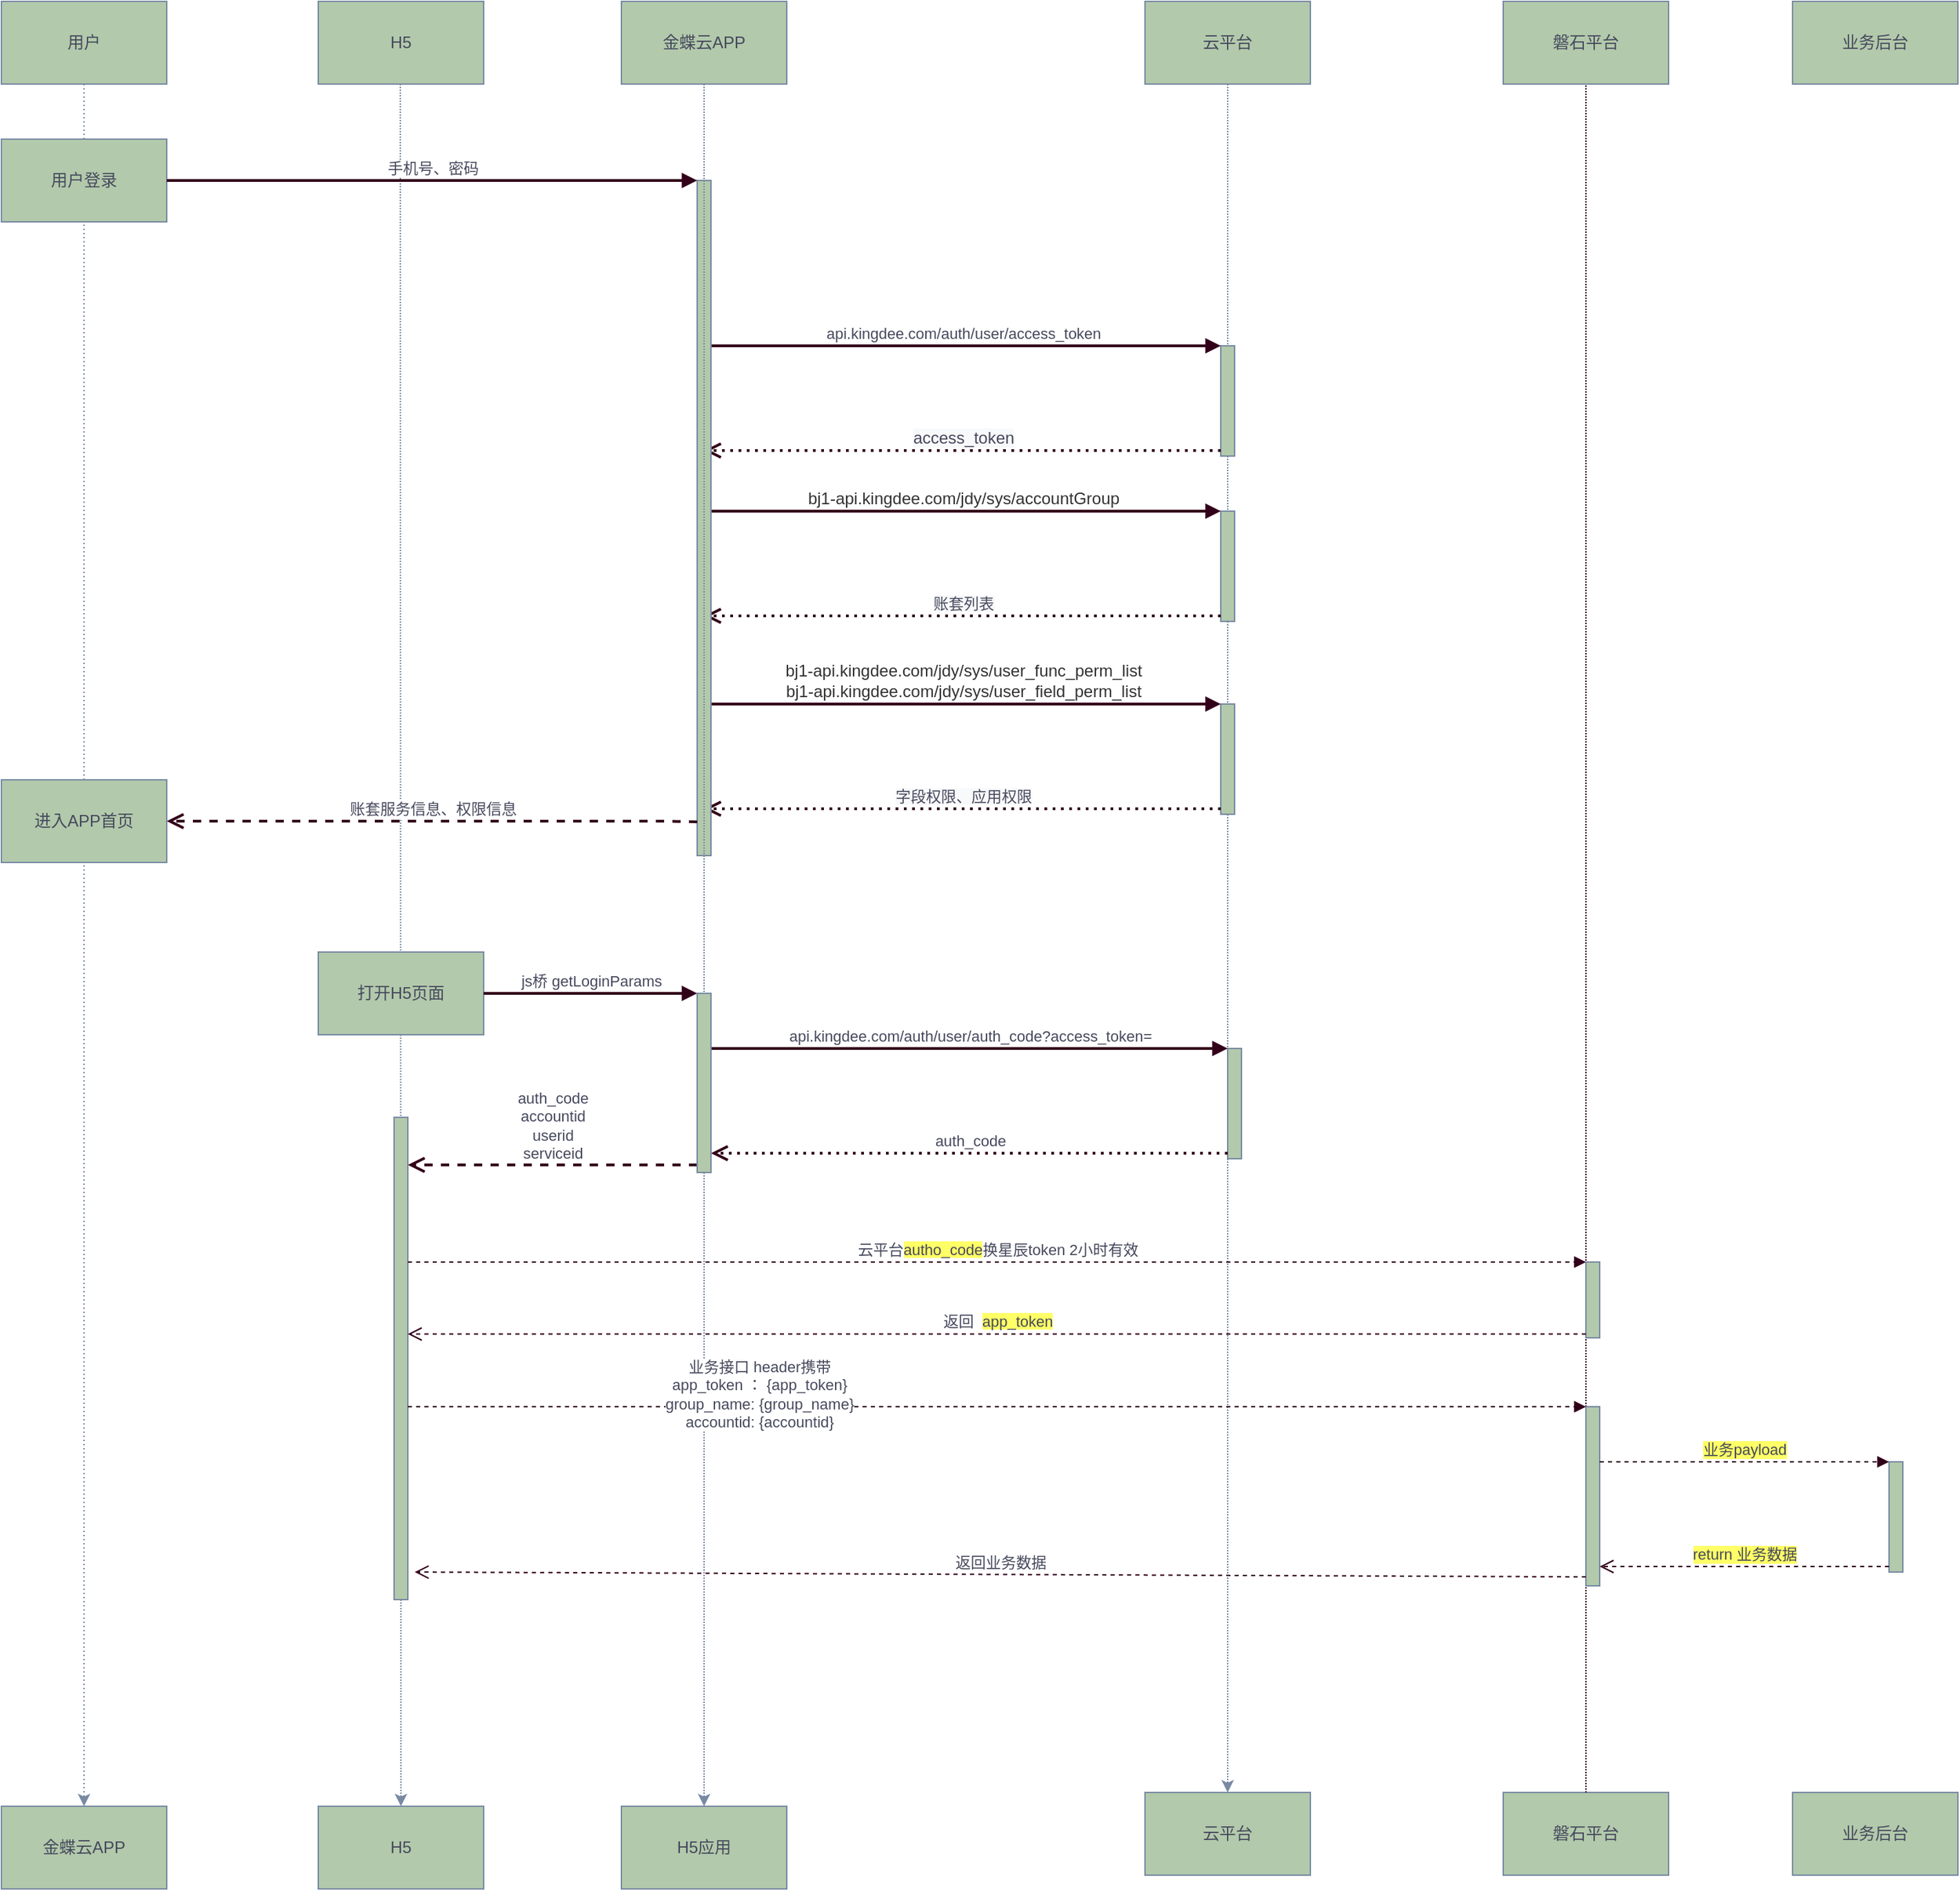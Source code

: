 <mxfile version="17.3.0" type="github">
  <diagram id="u581YdtqbokDeer0Uxru" name="Page-1">
    <mxGraphModel dx="1773" dy="530" grid="1" gridSize="10" guides="1" tooltips="1" connect="1" arrows="1" fold="1" page="1" pageScale="1" pageWidth="827" pageHeight="1169" math="0" shadow="0">
      <root>
        <mxCell id="0" />
        <mxCell id="1" parent="0" />
        <mxCell id="Jhj8KREctP6kbI35rBeC-1" style="edgeStyle=orthogonalEdgeStyle;rounded=0;orthogonalLoop=1;jettySize=auto;html=1;exitX=0.5;exitY=1;exitDx=0;exitDy=0;dashed=1;dashPattern=1 1;strokeColor=#788AA3;fontColor=#46495D;startArrow=none;" parent="1" source="NsgEEQxtwvJ1XCvzVNjy-39" target="Jhj8KREctP6kbI35rBeC-5" edge="1">
          <mxGeometry relative="1" as="geometry" />
        </mxCell>
        <mxCell id="Jhj8KREctP6kbI35rBeC-2" value="金蝶云APP" style="rounded=0;whiteSpace=wrap;html=1;fillColor=#B2C9AB;strokeColor=#788AA3;fontColor=#46495D;" parent="1" vertex="1">
          <mxGeometry x="80" y="50" width="120" height="60" as="geometry" />
        </mxCell>
        <mxCell id="Jhj8KREctP6kbI35rBeC-4" value="云平台" style="rounded=0;whiteSpace=wrap;html=1;fillColor=#B2C9AB;strokeColor=#788AA3;fontColor=#46495D;" parent="1" vertex="1">
          <mxGeometry x="460" y="50" width="120" height="60" as="geometry" />
        </mxCell>
        <mxCell id="Jhj8KREctP6kbI35rBeC-5" value="H5应用" style="rounded=0;whiteSpace=wrap;html=1;fillColor=#B2C9AB;strokeColor=#788AA3;fontColor=#46495D;" parent="1" vertex="1">
          <mxGeometry x="80" y="1360" width="120" height="60" as="geometry" />
        </mxCell>
        <mxCell id="Jhj8KREctP6kbI35rBeC-7" value="云平台" style="rounded=0;whiteSpace=wrap;html=1;fillColor=#B2C9AB;strokeColor=#788AA3;fontColor=#46495D;" parent="1" vertex="1">
          <mxGeometry x="460" y="1350" width="120" height="60" as="geometry" />
        </mxCell>
        <mxCell id="Jhj8KREctP6kbI35rBeC-8" style="edgeStyle=orthogonalEdgeStyle;rounded=0;orthogonalLoop=1;jettySize=auto;html=1;dashed=1;dashPattern=1 1;entryX=0.5;entryY=0;entryDx=0;entryDy=0;strokeColor=#788AA3;fontColor=#46495D;exitX=0.5;exitY=1;exitDx=0;exitDy=0;" parent="1" target="Jhj8KREctP6kbI35rBeC-7" edge="1" source="Jhj8KREctP6kbI35rBeC-4">
          <mxGeometry relative="1" as="geometry">
            <mxPoint x="520" y="120" as="sourcePoint" />
            <mxPoint x="519.5" y="410" as="targetPoint" />
          </mxGeometry>
        </mxCell>
        <mxCell id="Jhj8KREctP6kbI35rBeC-22" value="H5" style="rounded=0;whiteSpace=wrap;html=1;fillColor=#B2C9AB;strokeColor=#788AA3;fontColor=#46495D;" parent="1" vertex="1">
          <mxGeometry x="-140" y="50" width="120" height="60" as="geometry" />
        </mxCell>
        <mxCell id="Jhj8KREctP6kbI35rBeC-23" value="H5" style="rounded=0;whiteSpace=wrap;html=1;fillColor=#B2C9AB;strokeColor=#788AA3;fontColor=#46495D;" parent="1" vertex="1">
          <mxGeometry x="-140" y="1360" width="120" height="60" as="geometry" />
        </mxCell>
        <mxCell id="Jhj8KREctP6kbI35rBeC-24" style="edgeStyle=orthogonalEdgeStyle;rounded=0;orthogonalLoop=1;jettySize=auto;html=1;exitX=0.5;exitY=1;exitDx=0;exitDy=0;dashed=1;dashPattern=1 1;entryX=0.5;entryY=0;entryDx=0;entryDy=0;strokeColor=#788AA3;fontColor=#46495D;" parent="1" target="Jhj8KREctP6kbI35rBeC-23" edge="1">
          <mxGeometry relative="1" as="geometry">
            <mxPoint x="-80.5" y="110" as="sourcePoint" />
            <mxPoint x="-80.5" y="580" as="targetPoint" />
          </mxGeometry>
        </mxCell>
        <mxCell id="NsgEEQxtwvJ1XCvzVNjy-4" value="" style="edgeStyle=orthogonalEdgeStyle;rounded=0;orthogonalLoop=1;jettySize=auto;html=1;dashed=1;dashPattern=1 2;strokeColor=#788AA3;fontColor=#46495D;" edge="1" parent="1" source="NsgEEQxtwvJ1XCvzVNjy-1" target="NsgEEQxtwvJ1XCvzVNjy-3">
          <mxGeometry relative="1" as="geometry" />
        </mxCell>
        <mxCell id="NsgEEQxtwvJ1XCvzVNjy-1" value="用户" style="rounded=0;whiteSpace=wrap;html=1;fillColor=#B2C9AB;strokeColor=#788AA3;fontColor=#46495D;" vertex="1" parent="1">
          <mxGeometry x="-370" y="50" width="120" height="60" as="geometry" />
        </mxCell>
        <mxCell id="NsgEEQxtwvJ1XCvzVNjy-3" value="金蝶云APP" style="rounded=0;whiteSpace=wrap;html=1;fillColor=#B2C9AB;strokeColor=#788AA3;fontColor=#46495D;" vertex="1" parent="1">
          <mxGeometry x="-370" y="1360" width="120" height="60" as="geometry" />
        </mxCell>
        <mxCell id="NsgEEQxtwvJ1XCvzVNjy-5" value="" style="html=1;points=[];perimeter=orthogonalPerimeter;fillColor=#B2C9AB;strokeColor=#788AA3;fontColor=#46495D;" vertex="1" parent="1">
          <mxGeometry x="515" y="300" width="10" height="80" as="geometry" />
        </mxCell>
        <mxCell id="NsgEEQxtwvJ1XCvzVNjy-6" value="api.kingdee.com/auth/user/access_token" style="html=1;verticalAlign=bottom;endArrow=block;entryX=0;entryY=0;rounded=0;strokeColor=#33001A;fontColor=#46495D;fillColor=#a20025;strokeWidth=2;" edge="1" target="NsgEEQxtwvJ1XCvzVNjy-5" parent="1">
          <mxGeometry relative="1" as="geometry">
            <mxPoint x="140" y="300" as="sourcePoint" />
          </mxGeometry>
        </mxCell>
        <mxCell id="NsgEEQxtwvJ1XCvzVNjy-7" value="&lt;span style=&quot;color: rgb(70 , 73 , 93) ; font-size: 12px ; background-color: rgb(248 , 249 , 250)&quot;&gt;access_token&lt;/span&gt;" style="html=1;verticalAlign=bottom;endArrow=open;dashed=1;endSize=8;exitX=0;exitY=0.95;rounded=0;dashPattern=1 2;strokeColor=#33001A;fontColor=#46495D;fillColor=#a20025;strokeWidth=2;" edge="1" source="NsgEEQxtwvJ1XCvzVNjy-5" parent="1">
          <mxGeometry relative="1" as="geometry">
            <mxPoint x="140" y="376" as="targetPoint" />
          </mxGeometry>
        </mxCell>
        <mxCell id="NsgEEQxtwvJ1XCvzVNjy-10" value="" style="html=1;points=[];perimeter=orthogonalPerimeter;fillColor=#B2C9AB;strokeColor=#788AA3;fontColor=#46495D;" vertex="1" parent="1">
          <mxGeometry x="520" y="810" width="10" height="80" as="geometry" />
        </mxCell>
        <mxCell id="NsgEEQxtwvJ1XCvzVNjy-11" value="api.kingdee.com/auth/user/auth_code?access_token=" style="html=1;verticalAlign=bottom;endArrow=block;entryX=0;entryY=0;rounded=0;strokeColor=#33001A;fontColor=#46495D;strokeWidth=2;fillColor=#a20025;" edge="1" target="NsgEEQxtwvJ1XCvzVNjy-10" parent="1">
          <mxGeometry relative="1" as="geometry">
            <mxPoint x="145" y="810" as="sourcePoint" />
          </mxGeometry>
        </mxCell>
        <mxCell id="NsgEEQxtwvJ1XCvzVNjy-12" value="auth_code" style="html=1;verticalAlign=bottom;endArrow=open;dashed=1;endSize=8;exitX=0;exitY=0.95;rounded=0;dashPattern=1 2;strokeColor=#33001A;fontColor=#46495D;strokeWidth=2;fillColor=#a20025;" edge="1" source="NsgEEQxtwvJ1XCvzVNjy-10" parent="1">
          <mxGeometry relative="1" as="geometry">
            <mxPoint x="145" y="886" as="targetPoint" />
          </mxGeometry>
        </mxCell>
        <mxCell id="NsgEEQxtwvJ1XCvzVNjy-13" value="" style="html=1;points=[];perimeter=orthogonalPerimeter;fillColor=#B2C9AB;strokeColor=#788AA3;fontColor=#46495D;" vertex="1" parent="1">
          <mxGeometry x="515" y="560" width="10" height="80" as="geometry" />
        </mxCell>
        <mxCell id="NsgEEQxtwvJ1XCvzVNjy-14" value="&lt;span style=&quot;color: rgb(51 , 51 , 51) ; font-family: , &amp;#34;system-ui&amp;#34; , &amp;#34;segoe ui&amp;#34; , &amp;#34;roboto&amp;#34; , &amp;#34;helvetica neue&amp;#34; , &amp;#34;helvetica&amp;#34; , &amp;#34;pingfang sc&amp;#34; , &amp;#34;hiragino sans gb&amp;#34; , &amp;#34;microsoft yahei&amp;#34; , &amp;#34;simsun&amp;#34; , sans-serif ; font-size: 12px&quot;&gt;bj1-api.kingdee.com/jdy/sys/user_func_perm_list&lt;br&gt;&lt;/span&gt;&lt;span style=&quot;color: rgb(51 , 51 , 51) ; font-family: , &amp;#34;system-ui&amp;#34; , &amp;#34;segoe ui&amp;#34; , &amp;#34;roboto&amp;#34; , &amp;#34;helvetica neue&amp;#34; , &amp;#34;helvetica&amp;#34; , &amp;#34;pingfang sc&amp;#34; , &amp;#34;hiragino sans gb&amp;#34; , &amp;#34;microsoft yahei&amp;#34; , &amp;#34;simsun&amp;#34; , sans-serif ; font-size: 12px&quot;&gt;bj1-api.kingdee.com/jdy/sys/user_field_perm_list&lt;/span&gt;" style="html=1;verticalAlign=bottom;endArrow=block;entryX=0;entryY=0;rounded=0;strokeColor=#33001A;fontColor=#46495D;fillColor=#a20025;strokeWidth=2;" edge="1" parent="1" target="NsgEEQxtwvJ1XCvzVNjy-13">
          <mxGeometry relative="1" as="geometry">
            <mxPoint x="140" y="560" as="sourcePoint" />
          </mxGeometry>
        </mxCell>
        <mxCell id="NsgEEQxtwvJ1XCvzVNjy-15" value="&lt;span style=&quot;background-color: rgb(248 , 249 , 250)&quot;&gt;字段权限、应用权限&lt;/span&gt;" style="html=1;verticalAlign=bottom;endArrow=open;dashed=1;endSize=8;exitX=0;exitY=0.95;rounded=0;dashPattern=1 2;strokeColor=#33001A;fontColor=#46495D;fillColor=#a20025;strokeWidth=2;" edge="1" parent="1" source="NsgEEQxtwvJ1XCvzVNjy-13">
          <mxGeometry relative="1" as="geometry">
            <mxPoint x="140" y="636" as="targetPoint" />
          </mxGeometry>
        </mxCell>
        <mxCell id="NsgEEQxtwvJ1XCvzVNjy-16" value="" style="html=1;points=[];perimeter=orthogonalPerimeter;fillColor=#B2C9AB;strokeColor=#788AA3;fontColor=#46495D;" vertex="1" parent="1">
          <mxGeometry x="515" y="420" width="10" height="80" as="geometry" />
        </mxCell>
        <mxCell id="NsgEEQxtwvJ1XCvzVNjy-17" value="&lt;span style=&quot;color: rgb(51 , 51 , 51) ; font-family: , &amp;#34;system-ui&amp;#34; , &amp;#34;segoe ui&amp;#34; , &amp;#34;roboto&amp;#34; , &amp;#34;helvetica neue&amp;#34; , &amp;#34;helvetica&amp;#34; , &amp;#34;pingfang sc&amp;#34; , &amp;#34;hiragino sans gb&amp;#34; , &amp;#34;microsoft yahei&amp;#34; , &amp;#34;simsun&amp;#34; , sans-serif ; font-size: 12px&quot;&gt;bj1-api.kingdee.com/jdy/sys/accountGroup&lt;/span&gt;" style="html=1;verticalAlign=bottom;endArrow=block;entryX=0;entryY=0;rounded=0;strokeColor=#33001A;fontColor=#46495D;fillColor=#a20025;strokeWidth=2;" edge="1" parent="1" target="NsgEEQxtwvJ1XCvzVNjy-16">
          <mxGeometry relative="1" as="geometry">
            <mxPoint x="140" y="420" as="sourcePoint" />
          </mxGeometry>
        </mxCell>
        <mxCell id="NsgEEQxtwvJ1XCvzVNjy-18" value="&lt;span style=&quot;background-color: rgb(248 , 249 , 250)&quot;&gt;账套列表&lt;/span&gt;" style="html=1;verticalAlign=bottom;endArrow=open;dashed=1;endSize=8;exitX=0;exitY=0.95;rounded=0;dashPattern=1 2;strokeColor=#33001A;fontColor=#46495D;fillColor=#a20025;strokeWidth=2;" edge="1" parent="1" source="NsgEEQxtwvJ1XCvzVNjy-16">
          <mxGeometry relative="1" as="geometry">
            <mxPoint x="140" y="496" as="targetPoint" />
          </mxGeometry>
        </mxCell>
        <mxCell id="NsgEEQxtwvJ1XCvzVNjy-30" value="用户登录" style="rounded=0;whiteSpace=wrap;html=1;sketch=0;fontColor=#46495D;strokeColor=#788AA3;fillColor=#B2C9AB;" vertex="1" parent="1">
          <mxGeometry x="-370" y="150" width="120" height="60" as="geometry" />
        </mxCell>
        <mxCell id="NsgEEQxtwvJ1XCvzVNjy-31" value="" style="html=1;points=[];perimeter=orthogonalPerimeter;rounded=0;sketch=0;fontColor=#46495D;strokeColor=#788AA3;fillColor=#B2C9AB;" vertex="1" parent="1">
          <mxGeometry x="135" y="180" width="10" height="490" as="geometry" />
        </mxCell>
        <mxCell id="NsgEEQxtwvJ1XCvzVNjy-32" value="手机号、密码" style="html=1;verticalAlign=bottom;endArrow=block;entryX=0;entryY=0;rounded=1;sketch=0;fontColor=#46495D;strokeColor=#33001A;strokeWidth=2;fillColor=#B2C9AB;curved=0;exitX=1;exitY=0.5;exitDx=0;exitDy=0;" edge="1" target="NsgEEQxtwvJ1XCvzVNjy-31" parent="1" source="NsgEEQxtwvJ1XCvzVNjy-30">
          <mxGeometry relative="1" as="geometry">
            <mxPoint x="65" y="180" as="sourcePoint" />
          </mxGeometry>
        </mxCell>
        <mxCell id="NsgEEQxtwvJ1XCvzVNjy-33" value="账套服务信息、权限信息" style="html=1;verticalAlign=bottom;endArrow=open;dashed=1;endSize=8;exitX=0;exitY=0.95;rounded=1;sketch=0;fontColor=#46495D;strokeColor=#33001A;strokeWidth=2;fillColor=#B2C9AB;curved=0;entryX=1;entryY=0.5;entryDx=0;entryDy=0;" edge="1" source="NsgEEQxtwvJ1XCvzVNjy-31" parent="1" target="NsgEEQxtwvJ1XCvzVNjy-35">
          <mxGeometry relative="1" as="geometry">
            <mxPoint x="65" y="645" as="targetPoint" />
            <Array as="points">
              <mxPoint x="110" y="645" />
            </Array>
          </mxGeometry>
        </mxCell>
        <mxCell id="NsgEEQxtwvJ1XCvzVNjy-34" value="磐石平台" style="rounded=0;whiteSpace=wrap;html=1;fillColor=#B2C9AB;strokeColor=#788AA3;fontColor=#46495D;" vertex="1" parent="1">
          <mxGeometry x="720" y="50" width="120" height="60" as="geometry" />
        </mxCell>
        <mxCell id="NsgEEQxtwvJ1XCvzVNjy-35" value="进入APP首页" style="rounded=0;whiteSpace=wrap;html=1;sketch=0;fontColor=#46495D;strokeColor=#788AA3;fillColor=#B2C9AB;" vertex="1" parent="1">
          <mxGeometry x="-370" y="615" width="120" height="60" as="geometry" />
        </mxCell>
        <mxCell id="NsgEEQxtwvJ1XCvzVNjy-36" value="打开H5页面" style="rounded=0;whiteSpace=wrap;html=1;sketch=0;fontColor=#46495D;strokeColor=#788AA3;fillColor=#B2C9AB;" vertex="1" parent="1">
          <mxGeometry x="-140" y="740" width="120" height="60" as="geometry" />
        </mxCell>
        <mxCell id="NsgEEQxtwvJ1XCvzVNjy-40" value="js桥 getLoginParams" style="html=1;verticalAlign=bottom;endArrow=block;entryX=0;entryY=0;rounded=1;sketch=0;fontColor=#46495D;strokeColor=#33001A;strokeWidth=2;fillColor=#B2C9AB;curved=0;exitX=1;exitY=0.5;exitDx=0;exitDy=0;" edge="1" target="NsgEEQxtwvJ1XCvzVNjy-39" parent="1" source="NsgEEQxtwvJ1XCvzVNjy-36">
          <mxGeometry relative="1" as="geometry">
            <mxPoint y="770" as="sourcePoint" />
          </mxGeometry>
        </mxCell>
        <mxCell id="NsgEEQxtwvJ1XCvzVNjy-41" value="auth_code&lt;br&gt;accountid&lt;br&gt;userid&lt;br&gt;serviceid" style="html=1;verticalAlign=bottom;endArrow=open;dashed=1;endSize=8;exitX=0;exitY=0.95;rounded=1;sketch=0;fontColor=#46495D;strokeColor=#33001A;strokeWidth=2;fillColor=#B2C9AB;curved=0;" edge="1" parent="1" target="NsgEEQxtwvJ1XCvzVNjy-47">
          <mxGeometry relative="1" as="geometry">
            <mxPoint x="-10" y="895" as="targetPoint" />
            <mxPoint x="135" y="894.5" as="sourcePoint" />
          </mxGeometry>
        </mxCell>
        <mxCell id="NsgEEQxtwvJ1XCvzVNjy-39" value="" style="html=1;points=[];perimeter=orthogonalPerimeter;rounded=0;sketch=0;fontColor=#46495D;strokeColor=#788AA3;fillColor=#B2C9AB;" vertex="1" parent="1">
          <mxGeometry x="135" y="770" width="10" height="130" as="geometry" />
        </mxCell>
        <mxCell id="NsgEEQxtwvJ1XCvzVNjy-42" value="" style="edgeStyle=orthogonalEdgeStyle;rounded=0;orthogonalLoop=1;jettySize=auto;html=1;exitX=0.5;exitY=1;exitDx=0;exitDy=0;dashed=1;dashPattern=1 1;strokeColor=#788AA3;fontColor=#46495D;endArrow=none;" edge="1" parent="1" source="Jhj8KREctP6kbI35rBeC-2" target="NsgEEQxtwvJ1XCvzVNjy-39">
          <mxGeometry relative="1" as="geometry">
            <mxPoint x="140" y="110" as="sourcePoint" />
            <mxPoint x="140" y="1070" as="targetPoint" />
          </mxGeometry>
        </mxCell>
        <mxCell id="NsgEEQxtwvJ1XCvzVNjy-47" value="" style="html=1;points=[];perimeter=orthogonalPerimeter;rounded=0;sketch=0;fontColor=#46495D;strokeColor=#788AA3;fillColor=#B2C9AB;" vertex="1" parent="1">
          <mxGeometry x="-85" y="860" width="10" height="350" as="geometry" />
        </mxCell>
        <mxCell id="NsgEEQxtwvJ1XCvzVNjy-50" value="磐石平台" style="rounded=0;whiteSpace=wrap;html=1;fillColor=#B2C9AB;strokeColor=#788AA3;fontColor=#46495D;" vertex="1" parent="1">
          <mxGeometry x="720" y="1350" width="120" height="60" as="geometry" />
        </mxCell>
        <mxCell id="NsgEEQxtwvJ1XCvzVNjy-52" value="" style="endArrow=none;dashed=1;html=1;rounded=1;sketch=0;fontColor=#46495D;strokeColor=#33001A;strokeWidth=1;fillColor=#B2C9AB;curved=0;entryX=0.5;entryY=1;entryDx=0;entryDy=0;exitX=0.5;exitY=0;exitDx=0;exitDy=0;dashPattern=1 1;" edge="1" parent="1" source="NsgEEQxtwvJ1XCvzVNjy-50" target="NsgEEQxtwvJ1XCvzVNjy-34">
          <mxGeometry width="50" height="50" relative="1" as="geometry">
            <mxPoint x="740" y="230" as="sourcePoint" />
            <mxPoint x="790" y="180" as="targetPoint" />
          </mxGeometry>
        </mxCell>
        <mxCell id="NsgEEQxtwvJ1XCvzVNjy-53" value="" style="html=1;points=[];perimeter=orthogonalPerimeter;rounded=0;sketch=0;fontColor=#46495D;strokeColor=#788AA3;fillColor=#B2C9AB;" vertex="1" parent="1">
          <mxGeometry x="780" y="965" width="10" height="55" as="geometry" />
        </mxCell>
        <mxCell id="NsgEEQxtwvJ1XCvzVNjy-54" value="云平台&lt;span style=&quot;background-color: rgb(255 , 255 , 102)&quot;&gt;autho_code&lt;/span&gt;换星辰token 2小时有效" style="html=1;verticalAlign=bottom;endArrow=block;entryX=0;entryY=0;rounded=1;dashed=1;sketch=0;fontColor=#46495D;strokeColor=#33001A;strokeWidth=1;fillColor=#B2C9AB;curved=0;" edge="1" target="NsgEEQxtwvJ1XCvzVNjy-53" parent="1" source="NsgEEQxtwvJ1XCvzVNjy-47">
          <mxGeometry relative="1" as="geometry">
            <mxPoint x="710" y="965" as="sourcePoint" />
          </mxGeometry>
        </mxCell>
        <mxCell id="NsgEEQxtwvJ1XCvzVNjy-55" value="返回&amp;nbsp; &lt;span style=&quot;background-color: rgb(255 , 255 , 102)&quot;&gt;app_token&lt;/span&gt;" style="html=1;verticalAlign=bottom;endArrow=open;dashed=1;endSize=8;exitX=0;exitY=0.95;rounded=1;sketch=0;fontColor=#46495D;strokeColor=#33001A;strokeWidth=1;fillColor=#B2C9AB;curved=0;" edge="1" source="NsgEEQxtwvJ1XCvzVNjy-53" parent="1" target="NsgEEQxtwvJ1XCvzVNjy-47">
          <mxGeometry relative="1" as="geometry">
            <mxPoint x="710" y="1017" as="targetPoint" />
          </mxGeometry>
        </mxCell>
        <mxCell id="NsgEEQxtwvJ1XCvzVNjy-59" value="" style="html=1;points=[];perimeter=orthogonalPerimeter;rounded=0;sketch=0;fontColor=#46495D;strokeColor=#788AA3;fillColor=#B2C9AB;" vertex="1" parent="1">
          <mxGeometry x="780" y="1070" width="10" height="130" as="geometry" />
        </mxCell>
        <mxCell id="NsgEEQxtwvJ1XCvzVNjy-60" value="业务接口 header携带&lt;br&gt;app_token ： {app_token}&lt;br&gt;group_name: {group_name}&lt;br&gt;accountid: {accountid}" style="html=1;verticalAlign=bottom;endArrow=block;entryX=0;entryY=0;rounded=1;dashed=1;sketch=0;fontColor=#46495D;strokeColor=#33001A;strokeWidth=1;fillColor=#B2C9AB;curved=0;" edge="1" parent="1" target="NsgEEQxtwvJ1XCvzVNjy-59">
          <mxGeometry x="-0.404" y="-20" relative="1" as="geometry">
            <mxPoint x="-75" y="1070" as="sourcePoint" />
            <mxPoint as="offset" />
          </mxGeometry>
        </mxCell>
        <mxCell id="NsgEEQxtwvJ1XCvzVNjy-61" value="返回业务数据" style="html=1;verticalAlign=bottom;endArrow=open;dashed=1;endSize=8;exitX=0;exitY=0.95;rounded=1;sketch=0;fontColor=#46495D;strokeColor=#33001A;strokeWidth=1;fillColor=#B2C9AB;curved=0;" edge="1" parent="1" source="NsgEEQxtwvJ1XCvzVNjy-59">
          <mxGeometry relative="1" as="geometry">
            <mxPoint x="-70" y="1190" as="targetPoint" />
          </mxGeometry>
        </mxCell>
        <mxCell id="NsgEEQxtwvJ1XCvzVNjy-62" value="业务后台" style="rounded=0;whiteSpace=wrap;html=1;fillColor=#B2C9AB;strokeColor=#788AA3;fontColor=#46495D;" vertex="1" parent="1">
          <mxGeometry x="930" y="50" width="120" height="60" as="geometry" />
        </mxCell>
        <mxCell id="NsgEEQxtwvJ1XCvzVNjy-63" value="业务后台" style="rounded=0;whiteSpace=wrap;html=1;fillColor=#B2C9AB;strokeColor=#788AA3;fontColor=#46495D;" vertex="1" parent="1">
          <mxGeometry x="930" y="1350" width="120" height="60" as="geometry" />
        </mxCell>
        <mxCell id="NsgEEQxtwvJ1XCvzVNjy-64" value="" style="html=1;points=[];perimeter=orthogonalPerimeter;rounded=0;sketch=0;fontColor=#46495D;strokeColor=#788AA3;fillColor=#B2C9AB;" vertex="1" parent="1">
          <mxGeometry x="1000" y="1110" width="10" height="80" as="geometry" />
        </mxCell>
        <mxCell id="NsgEEQxtwvJ1XCvzVNjy-65" value="业务payload" style="html=1;verticalAlign=bottom;endArrow=block;entryX=0;entryY=0;rounded=1;dashed=1;labelBackgroundColor=#FFFF66;sketch=0;fontColor=#46495D;strokeColor=#33001A;strokeWidth=1;fillColor=#B2C9AB;curved=0;" edge="1" target="NsgEEQxtwvJ1XCvzVNjy-64" parent="1">
          <mxGeometry relative="1" as="geometry">
            <mxPoint x="790" y="1110" as="sourcePoint" />
          </mxGeometry>
        </mxCell>
        <mxCell id="NsgEEQxtwvJ1XCvzVNjy-66" value="return 业务数据" style="html=1;verticalAlign=bottom;endArrow=open;dashed=1;endSize=8;exitX=0;exitY=0.95;rounded=1;labelBackgroundColor=#FFFF66;sketch=0;fontColor=#46495D;strokeColor=#33001A;strokeWidth=1;fillColor=#B2C9AB;curved=0;" edge="1" source="NsgEEQxtwvJ1XCvzVNjy-64" parent="1">
          <mxGeometry relative="1" as="geometry">
            <mxPoint x="790" y="1186" as="targetPoint" />
          </mxGeometry>
        </mxCell>
      </root>
    </mxGraphModel>
  </diagram>
</mxfile>
